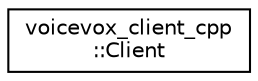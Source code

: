 digraph "Graphical Class Hierarchy"
{
 // LATEX_PDF_SIZE
  edge [fontname="Helvetica",fontsize="10",labelfontname="Helvetica",labelfontsize="10"];
  node [fontname="Helvetica",fontsize="10",shape=record];
  rankdir="LR";
  Node0 [label="voicevox_client_cpp\l::Client",height=0.2,width=0.4,color="black", fillcolor="white", style="filled",URL="$classvoicevox__client__cpp_1_1Client.html",tooltip="A client class for handlingk requests and responses to/from VOICEVOX."];
}
